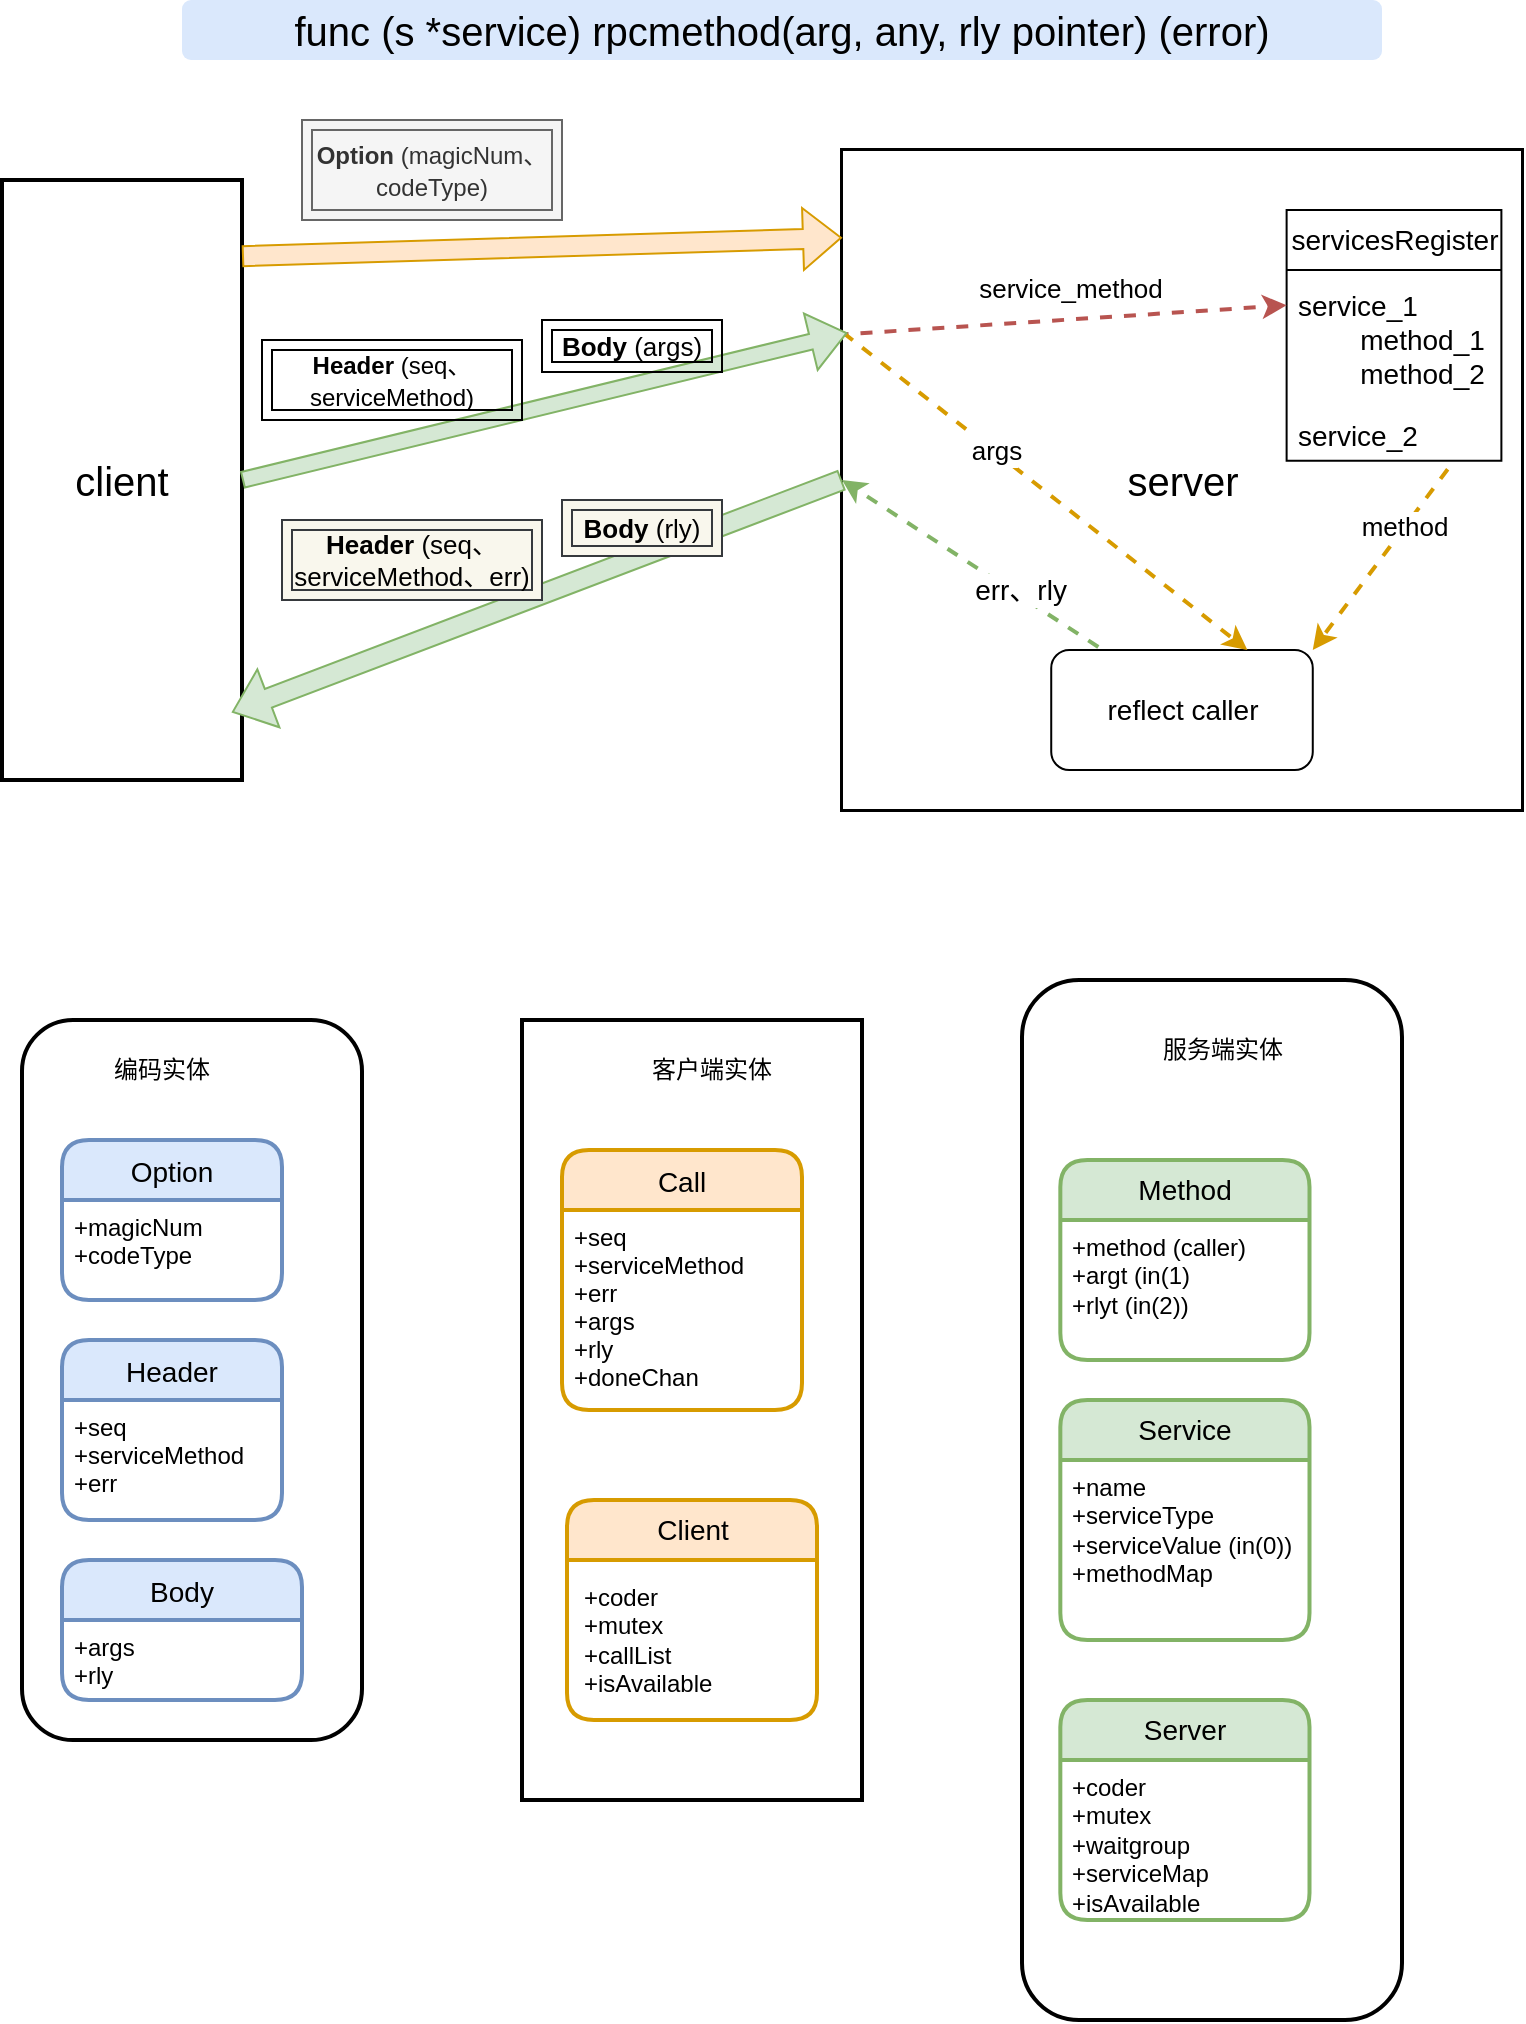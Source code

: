 <mxfile version="20.5.3" type="embed"><diagram id="m9rwbizeNmLvMo32rhII" name="Page-1"><mxGraphModel dx="941" dy="567" grid="1" gridSize="10" guides="1" tooltips="1" connect="1" arrows="1" fold="0" page="1" pageScale="1" pageWidth="850" pageHeight="1100" math="0" shadow="0"><root><mxCell id="0"/><mxCell id="1" parent="0"/><mxCell id="2" value="&lt;font style=&quot;font-size: 20px;&quot;&gt;client&lt;/font&gt;" style="rounded=0;whiteSpace=wrap;html=1;strokeWidth=2;strokeColor=default;" parent="1" vertex="1"><mxGeometry x="30" y="120" width="120" height="300" as="geometry"/></mxCell><mxCell id="8" value="&lt;font style=&quot;font-size: 20px;&quot;&gt;func (s *service) rpcmethod(arg, any, rly pointer) (error)&lt;/font&gt;" style="rounded=1;whiteSpace=wrap;html=1;fillColor=#dae8fc;strokeColor=none;" parent="1" vertex="1"><mxGeometry x="120" y="30" width="600" height="30" as="geometry"/></mxCell><mxCell id="10" value="" style="group;fillColor=none;strokeColor=default;strokeWidth=2;" parent="1" vertex="1" connectable="0"><mxGeometry x="450" y="105" width="340" height="330" as="geometry"/></mxCell><mxCell id="3" value="&lt;font style=&quot;font-size: 20px;&quot;&gt;server&lt;/font&gt;" style="rounded=0;html=1;fontSize=14;" parent="10" vertex="1"><mxGeometry width="340" height="330" as="geometry"/></mxCell><mxCell id="4" value="servicesRegister" style="swimlane;fontStyle=0;childLayout=stackLayout;horizontal=1;startSize=30;horizontalStack=0;resizeParent=1;resizeParentMax=0;resizeLast=0;collapsible=1;marginBottom=0;html=1;fontSize=14;" parent="10" vertex="1"><mxGeometry x="222.308" y="30" width="107.388" height="125.38" as="geometry"/></mxCell><mxCell id="5" value="service_1&lt;br style=&quot;font-size: 14px;&quot;&gt;&lt;span style=&quot;white-space: pre; font-size: 14px;&quot;&gt;&#9;&lt;/span&gt;method_1&lt;br style=&quot;font-size: 14px;&quot;&gt;&lt;span style=&quot;white-space: pre; font-size: 14px;&quot;&gt;&#9;&lt;/span&gt;method_2" style="text;strokeColor=none;fillColor=none;align=left;verticalAlign=middle;spacingLeft=4;spacingRight=4;overflow=hidden;points=[[0,0.5],[1,0.5]];portConstraint=eastwest;rotatable=0;html=1;fontSize=14;" parent="4" vertex="1"><mxGeometry y="30" width="107.388" height="70" as="geometry"/></mxCell><mxCell id="6" value="service_2" style="text;strokeColor=none;fillColor=none;align=left;verticalAlign=middle;spacingLeft=4;spacingRight=4;overflow=hidden;points=[[0,0.5],[1,0.5]];portConstraint=eastwest;rotatable=0;html=1;fontSize=14;" parent="4" vertex="1"><mxGeometry y="100" width="107.388" height="25.38" as="geometry"/></mxCell><mxCell id="17" value="" style="endArrow=classic;html=1;rounded=0;fontSize=14;exitX=-0.008;exitY=0.28;exitDx=0;exitDy=0;exitPerimeter=0;entryX=0;entryY=0.252;entryDx=0;entryDy=0;entryPerimeter=0;fillColor=#f8cecc;strokeColor=#b85450;dashed=1;strokeWidth=2;" parent="10" source="3" target="5" edge="1"><mxGeometry width="50" height="50" relative="1" as="geometry"><mxPoint x="-65.385" y="355.385" as="sourcePoint"/><mxPoint y="270.769" as="targetPoint"/><Array as="points"/></mxGeometry></mxCell><mxCell id="19" value="&lt;font style=&quot;font-size: 13px;&quot;&gt;service_method&lt;/font&gt;" style="edgeLabel;html=1;align=center;verticalAlign=middle;resizable=0;points=[];fontSize=13;" parent="17" vertex="1" connectable="0"><mxGeometry x="-0.058" y="2" relative="1" as="geometry"><mxPoint x="11" y="-15" as="offset"/></mxGeometry></mxCell><mxCell id="21" value="reflect caller" style="rounded=1;html=1;fontSize=14;" parent="10" vertex="1"><mxGeometry x="104.615" y="250" width="130.769" height="60" as="geometry"/></mxCell><mxCell id="23" value="" style="endArrow=classic;html=1;rounded=0;dashed=1;fontSize=14;exitX=0.75;exitY=1.168;exitDx=0;exitDy=0;exitPerimeter=0;entryX=1;entryY=0;entryDx=0;entryDy=0;fillColor=#ffe6cc;strokeColor=#d79b00;strokeWidth=2;" parent="10" source="6" target="21" edge="1"><mxGeometry width="50" height="50" relative="1" as="geometry"><mxPoint x="-65.385" y="210" as="sourcePoint"/><mxPoint y="160" as="targetPoint"/><Array as="points"/></mxGeometry></mxCell><mxCell id="24" value="method" style="edgeLabel;html=1;align=center;verticalAlign=middle;resizable=0;points=[];fontSize=13;" parent="23" vertex="1" connectable="0"><mxGeometry x="-0.481" y="-1" relative="1" as="geometry"><mxPoint x="-4" y="5" as="offset"/></mxGeometry></mxCell><mxCell id="25" value="" style="endArrow=classic;html=1;dashed=1;fontSize=14;entryX=0.75;entryY=0;entryDx=0;entryDy=0;exitX=0.002;exitY=0.277;exitDx=0;exitDy=0;exitPerimeter=0;fillColor=#ffe6cc;strokeColor=#d79b00;rounded=0;strokeWidth=2;" parent="10" source="3" target="21" edge="1"><mxGeometry width="50" height="50" relative="1" as="geometry"><mxPoint x="-65.385" y="210" as="sourcePoint"/><mxPoint y="160" as="targetPoint"/></mxGeometry></mxCell><mxCell id="26" value="arg" style="edgeLabel;html=1;align=center;verticalAlign=middle;resizable=0;points=[];fontSize=14;" parent="25" vertex="1" connectable="0"><mxGeometry x="-0.248" y="1" relative="1" as="geometry"><mxPoint as="offset"/></mxGeometry></mxCell><mxCell id="38" value="args" style="edgeLabel;html=1;align=center;verticalAlign=middle;resizable=0;points=[];fontSize=13;" parent="25" vertex="1" connectable="0"><mxGeometry x="-0.248" y="1" relative="1" as="geometry"><mxPoint as="offset"/></mxGeometry></mxCell><mxCell id="27" value="" style="endArrow=classic;html=1;rounded=0;dashed=1;fontSize=14;exitX=0.18;exitY=-0.025;exitDx=0;exitDy=0;exitPerimeter=0;fillColor=#d5e8d4;strokeColor=#82b366;strokeWidth=2;entryX=0;entryY=0.5;entryDx=0;entryDy=0;" parent="10" source="21" target="3" edge="1"><mxGeometry width="50" height="50" relative="1" as="geometry"><mxPoint x="-117.692" y="220" as="sourcePoint"/><mxPoint x="-52.308" y="160" as="targetPoint"/></mxGeometry></mxCell><mxCell id="28" value="err、rly" style="edgeLabel;html=1;align=center;verticalAlign=middle;resizable=0;points=[];fontSize=14;" parent="27" vertex="1" connectable="0"><mxGeometry x="-0.364" y="-3" relative="1" as="geometry"><mxPoint as="offset"/></mxGeometry></mxCell><mxCell id="11" value="" style="endArrow=classic;html=1;rounded=0;fontSize=14;entryX=0;entryY=0.133;entryDx=0;entryDy=0;entryPerimeter=0;shape=flexArrow;fillColor=#ffe6cc;strokeColor=#d79b00;exitX=1;exitY=0.127;exitDx=0;exitDy=0;exitPerimeter=0;" parent="1" source="2" target="3" edge="1"><mxGeometry width="50" height="50" relative="1" as="geometry"><mxPoint x="150" y="140" as="sourcePoint"/><mxPoint x="350" y="160" as="targetPoint"/></mxGeometry></mxCell><mxCell id="13" value="" style="endArrow=classic;html=1;rounded=0;exitX=1;exitY=0.5;exitDx=0;exitDy=0;fontSize=14;fillColor=#d5e8d4;strokeColor=#82b366;shape=flexArrow;strokeWidth=1;width=8;endSize=5.78;entryX=0.008;entryY=0.277;entryDx=0;entryDy=0;entryPerimeter=0;" parent="1" source="2" target="3" edge="1"><mxGeometry width="50" height="50" relative="1" as="geometry"><mxPoint x="400" y="320" as="sourcePoint"/><mxPoint x="490" y="190" as="targetPoint"/></mxGeometry></mxCell><mxCell id="15" value="" style="endArrow=classic;html=1;rounded=0;entryX=0.958;entryY=0.887;entryDx=0;entryDy=0;entryPerimeter=0;fontSize=14;shape=flexArrow;fillColor=#d5e8d4;strokeColor=#82b366;exitX=0;exitY=0.5;exitDx=0;exitDy=0;" parent="1" source="3" target="2" edge="1"><mxGeometry width="50" height="50" relative="1" as="geometry"><mxPoint x="450" y="260" as="sourcePoint"/><mxPoint x="140" y="262.25" as="targetPoint"/></mxGeometry></mxCell><mxCell id="70" value="&lt;font style=&quot;font-size: 12px;&quot;&gt;&lt;b&gt;Option &lt;/b&gt;(magicNum、codeType)&lt;/font&gt;" style="shape=ext;margin=3;double=1;whiteSpace=wrap;html=1;align=center;fontSize=13;fillColor=#f5f5f5;strokeColor=#666666;fontColor=#333333;" parent="1" vertex="1"><mxGeometry x="180" y="90" width="130" height="50" as="geometry"/></mxCell><mxCell id="71" value="&lt;font style=&quot;font-size: 12px;&quot;&gt;&lt;b&gt;Header &lt;/b&gt;(seq、serviceMethod)&lt;/font&gt;" style="shape=ext;margin=3;double=1;whiteSpace=wrap;html=1;align=center;fontSize=13;fillColor=none;" parent="1" vertex="1"><mxGeometry x="160" y="200" width="130" height="40" as="geometry"/></mxCell><mxCell id="72" value="&lt;b&gt;Body &lt;/b&gt;(args)" style="shape=ext;margin=3;double=1;whiteSpace=wrap;html=1;align=center;fontSize=13;fillColor=none;" parent="1" vertex="1"><mxGeometry x="300" y="190" width="90" height="26" as="geometry"/></mxCell><mxCell id="74" value="&lt;b&gt;Header &lt;/b&gt;(seq、serviceMethod、err)" style="shape=ext;margin=3;double=1;whiteSpace=wrap;html=1;align=center;fontSize=13;fillColor=#f9f7ed;strokeColor=#36393d;" parent="1" vertex="1"><mxGeometry x="170" y="290" width="130" height="40" as="geometry"/></mxCell><mxCell id="75" value="&lt;b&gt;Body &lt;/b&gt;(rly)" style="shape=ext;margin=3;double=1;whiteSpace=wrap;html=1;align=center;fontSize=13;fillColor=#f9f7ed;strokeColor=#36393d;" parent="1" vertex="1"><mxGeometry x="310" y="280" width="80" height="28" as="geometry"/></mxCell><mxCell id="104" value="" style="rounded=1;whiteSpace=wrap;html=1;shadow=0;glass=0;labelBackgroundColor=none;labelBorderColor=none;sketch=0;strokeColor=default;strokeWidth=2;fontSize=12;fontColor=default;fillColor=none;container=0;" parent="1" vertex="1"><mxGeometry x="60" y="1020" width="170" as="geometry"/></mxCell><mxCell id="113" value="" style="group" parent="1" vertex="1" connectable="0"><mxGeometry x="540" y="520" width="190" height="520" as="geometry"/></mxCell><mxCell id="108" value="" style="rounded=1;whiteSpace=wrap;html=1;shadow=0;glass=0;labelBackgroundColor=none;labelBorderColor=none;sketch=0;strokeColor=default;strokeWidth=2;fontSize=12;fontColor=default;fillColor=none;container=0;" parent="113" vertex="1"><mxGeometry width="190" height="520" as="geometry"/></mxCell><mxCell id="94" value="Server" style="swimlane;childLayout=stackLayout;horizontal=1;startSize=30;horizontalStack=0;rounded=1;fontSize=14;fontStyle=0;strokeWidth=2;resizeParent=0;resizeLast=1;shadow=0;dashed=0;align=center;glass=0;labelBackgroundColor=none;labelBorderColor=none;sketch=0;strokeColor=#82b366;fillColor=#d5e8d4;html=1;container=0;" parent="113" vertex="1"><mxGeometry x="19.167" y="360" width="124.583" height="110" as="geometry"/></mxCell><mxCell id="96" value="Service" style="swimlane;childLayout=stackLayout;horizontal=1;startSize=30;horizontalStack=0;rounded=1;fontSize=14;fontStyle=0;strokeWidth=2;resizeParent=0;resizeLast=1;shadow=0;dashed=0;align=center;glass=0;labelBackgroundColor=none;labelBorderColor=none;sketch=0;strokeColor=#82b366;fillColor=#d5e8d4;html=1;container=0;" parent="113" vertex="1"><mxGeometry x="19.167" y="210" width="124.583" height="120" as="geometry"/></mxCell><mxCell id="98" value="Method" style="swimlane;childLayout=stackLayout;horizontal=1;startSize=30;horizontalStack=0;rounded=1;fontSize=14;fontStyle=0;strokeWidth=2;resizeParent=0;resizeLast=1;shadow=0;dashed=0;align=center;glass=0;labelBackgroundColor=none;labelBorderColor=none;sketch=0;strokeColor=#82b366;fillColor=#d5e8d4;html=1;container=0;" parent="113" vertex="1"><mxGeometry x="19.167" y="90" width="124.583" height="100" as="geometry"/></mxCell><mxCell id="109" value="服务端实体" style="text;html=1;strokeColor=none;fillColor=none;align=center;verticalAlign=middle;whiteSpace=wrap;rounded=0;shadow=0;glass=0;labelBackgroundColor=none;labelBorderColor=none;sketch=0;strokeWidth=2;fontSize=12;fontColor=default;container=0;" parent="113" vertex="1"><mxGeometry x="67.083" y="20" width="67.083" height="30" as="geometry"/></mxCell><mxCell id="95" value="+coder&lt;br&gt;+mutex&lt;br&gt;+waitgroup&lt;br&gt;+serviceMap&lt;br&gt;+isAvailable" style="align=left;strokeColor=none;fillColor=none;spacingLeft=4;fontSize=12;verticalAlign=top;resizable=0;rotatable=0;part=1;rounded=1;shadow=0;glass=0;labelBackgroundColor=none;labelBorderColor=none;sketch=0;strokeWidth=2;fontColor=default;html=1;container=0;" parent="113" vertex="1"><mxGeometry x="19.167" y="390" width="124.583" height="80" as="geometry"/></mxCell><mxCell id="97" value="+name&lt;br&gt;+serviceType&lt;br&gt;+serviceValue (in(0))&lt;br&gt;+methodMap" style="align=left;strokeColor=none;fillColor=none;spacingLeft=4;fontSize=12;verticalAlign=top;resizable=0;rotatable=0;part=1;rounded=1;shadow=0;glass=0;labelBackgroundColor=none;labelBorderColor=none;sketch=0;strokeWidth=2;fontColor=default;html=1;container=0;" parent="113" vertex="1"><mxGeometry x="19.167" y="240" width="124.583" height="90" as="geometry"/></mxCell><mxCell id="99" value="+method (caller)&lt;br&gt;+argt (in(1)&lt;br&gt;+rlyt (in(2))" style="align=left;strokeColor=none;fillColor=none;spacingLeft=4;fontSize=12;verticalAlign=top;resizable=0;rotatable=0;part=1;rounded=1;shadow=0;glass=0;labelBackgroundColor=none;labelBorderColor=none;sketch=0;strokeWidth=2;fontColor=default;html=1;container=0;" parent="113" vertex="1"><mxGeometry x="19.167" y="120" width="124.583" height="70" as="geometry"/></mxCell><mxCell id="114" value="" style="group" parent="1" vertex="1" connectable="0"><mxGeometry x="290" y="540" width="185" height="390" as="geometry"/></mxCell><mxCell id="105" value="" style="rounded=1;whiteSpace=wrap;html=1;shadow=0;glass=0;labelBackgroundColor=none;labelBorderColor=none;sketch=0;strokeColor=default;strokeWidth=2;fontSize=12;fontColor=default;fillColor=none;container=0;arcSize=0;" parent="114" vertex="1"><mxGeometry width="170" height="390" as="geometry"/></mxCell><mxCell id="63" value="Call" style="swimlane;childLayout=stackLayout;horizontal=1;startSize=30;horizontalStack=0;rounded=1;fontSize=14;fontStyle=0;strokeWidth=2;resizeParent=0;resizeLast=1;shadow=0;dashed=0;align=center;fillColor=#ffe6cc;strokeColor=#d79b00;container=0;" parent="114" vertex="1"><mxGeometry x="20" y="65" width="120" height="130" as="geometry"/></mxCell><mxCell id="64" value="+seq&#10;+serviceMethod&#10;+err&#10;+args&#10;+rly&#10;+doneChan" style="align=left;strokeColor=none;fillColor=none;spacingLeft=4;fontSize=12;verticalAlign=top;resizable=0;rotatable=0;part=1;container=0;" parent="63" vertex="1"><mxGeometry y="30" width="120" height="100" as="geometry"/></mxCell><mxCell id="91" value="Client" style="swimlane;childLayout=stackLayout;horizontal=1;startSize=30;horizontalStack=0;rounded=1;fontSize=14;fontStyle=0;strokeWidth=2;resizeParent=0;resizeLast=1;shadow=0;dashed=0;align=center;glass=0;labelBackgroundColor=none;labelBorderColor=none;sketch=0;strokeColor=#d79b00;fillColor=#ffe6cc;html=1;container=0;" parent="114" vertex="1"><mxGeometry x="22.5" y="240" width="125" height="110" as="geometry"/></mxCell><mxCell id="106" value="客户端实体" style="text;html=1;strokeColor=none;fillColor=none;align=center;verticalAlign=middle;whiteSpace=wrap;rounded=0;shadow=0;glass=0;labelBackgroundColor=none;labelBorderColor=none;sketch=0;strokeWidth=2;fontSize=12;fontColor=default;container=0;" parent="114" vertex="1"><mxGeometry x="60" y="5" width="70" height="40" as="geometry"/></mxCell><mxCell id="92" value="+coder&lt;br&gt;+mutex&lt;br&gt;+callList&lt;br&gt;+isAvailable" style="align=left;strokeColor=none;fillColor=none;spacingLeft=4;fontSize=12;verticalAlign=top;resizable=0;rotatable=0;part=1;rounded=1;shadow=0;glass=0;labelBackgroundColor=none;labelBorderColor=none;sketch=0;strokeWidth=2;fontColor=default;html=1;container=0;" parent="114" vertex="1"><mxGeometry x="25" y="275" width="160" height="80" as="geometry"/></mxCell><mxCell id="116" value="" style="group" parent="1" vertex="1" connectable="0"><mxGeometry x="40" y="540" width="170" height="360" as="geometry"/></mxCell><mxCell id="110" value="" style="rounded=1;whiteSpace=wrap;html=1;shadow=0;glass=0;labelBackgroundColor=none;labelBorderColor=none;sketch=0;strokeColor=default;strokeWidth=2;fontSize=12;fontColor=default;fillColor=none;" parent="116" vertex="1"><mxGeometry width="170" height="360" as="geometry"/></mxCell><mxCell id="59" value="Option" style="swimlane;childLayout=stackLayout;horizontal=1;startSize=30;horizontalStack=0;rounded=1;fontSize=14;fontStyle=0;strokeWidth=2;resizeParent=0;resizeLast=1;shadow=0;dashed=0;align=center;fillColor=#dae8fc;strokeColor=#6c8ebf;" parent="116" vertex="1"><mxGeometry x="20" y="60" width="110" height="80" as="geometry"/></mxCell><mxCell id="60" value="+magicNum&#10;+codeType" style="align=left;strokeColor=none;fillColor=none;spacingLeft=4;fontSize=12;verticalAlign=top;resizable=0;rotatable=0;part=1;" parent="59" vertex="1"><mxGeometry y="30" width="110" height="50" as="geometry"/></mxCell><mxCell id="61" value="Header" style="swimlane;childLayout=stackLayout;horizontal=1;startSize=30;horizontalStack=0;rounded=1;fontSize=14;fontStyle=0;strokeWidth=2;resizeParent=0;resizeLast=1;shadow=0;dashed=0;align=center;fillColor=#dae8fc;strokeColor=#6c8ebf;" parent="116" vertex="1"><mxGeometry x="20" y="160" width="110" height="90" as="geometry"/></mxCell><mxCell id="62" value="+seq&#10;+serviceMethod&#10;+err" style="align=left;strokeColor=none;fillColor=none;spacingLeft=4;fontSize=12;verticalAlign=top;resizable=0;rotatable=0;part=1;" parent="61" vertex="1"><mxGeometry y="30" width="110" height="60" as="geometry"/></mxCell><mxCell id="65" value="Body" style="swimlane;childLayout=stackLayout;horizontal=1;startSize=30;horizontalStack=0;rounded=1;fontSize=14;fontStyle=0;strokeWidth=2;resizeParent=0;resizeLast=1;shadow=0;dashed=0;align=center;fillColor=#dae8fc;strokeColor=#6c8ebf;" parent="116" vertex="1"><mxGeometry x="20" y="270" width="120" height="70" as="geometry"/></mxCell><mxCell id="66" value="+args&#10;+rly" style="align=left;strokeColor=none;fillColor=none;spacingLeft=4;fontSize=12;verticalAlign=top;resizable=0;rotatable=0;part=1;" parent="65" vertex="1"><mxGeometry y="30" width="120" height="40" as="geometry"/></mxCell><mxCell id="115" value="编码实体" style="text;html=1;strokeColor=none;fillColor=none;align=center;verticalAlign=middle;whiteSpace=wrap;rounded=0;shadow=0;glass=0;labelBackgroundColor=none;labelBorderColor=none;sketch=0;strokeWidth=2;fontSize=12;fontColor=default;" parent="116" vertex="1"><mxGeometry x="40" y="10" width="60" height="30" as="geometry"/></mxCell></root></mxGraphModel></diagram></mxfile>
